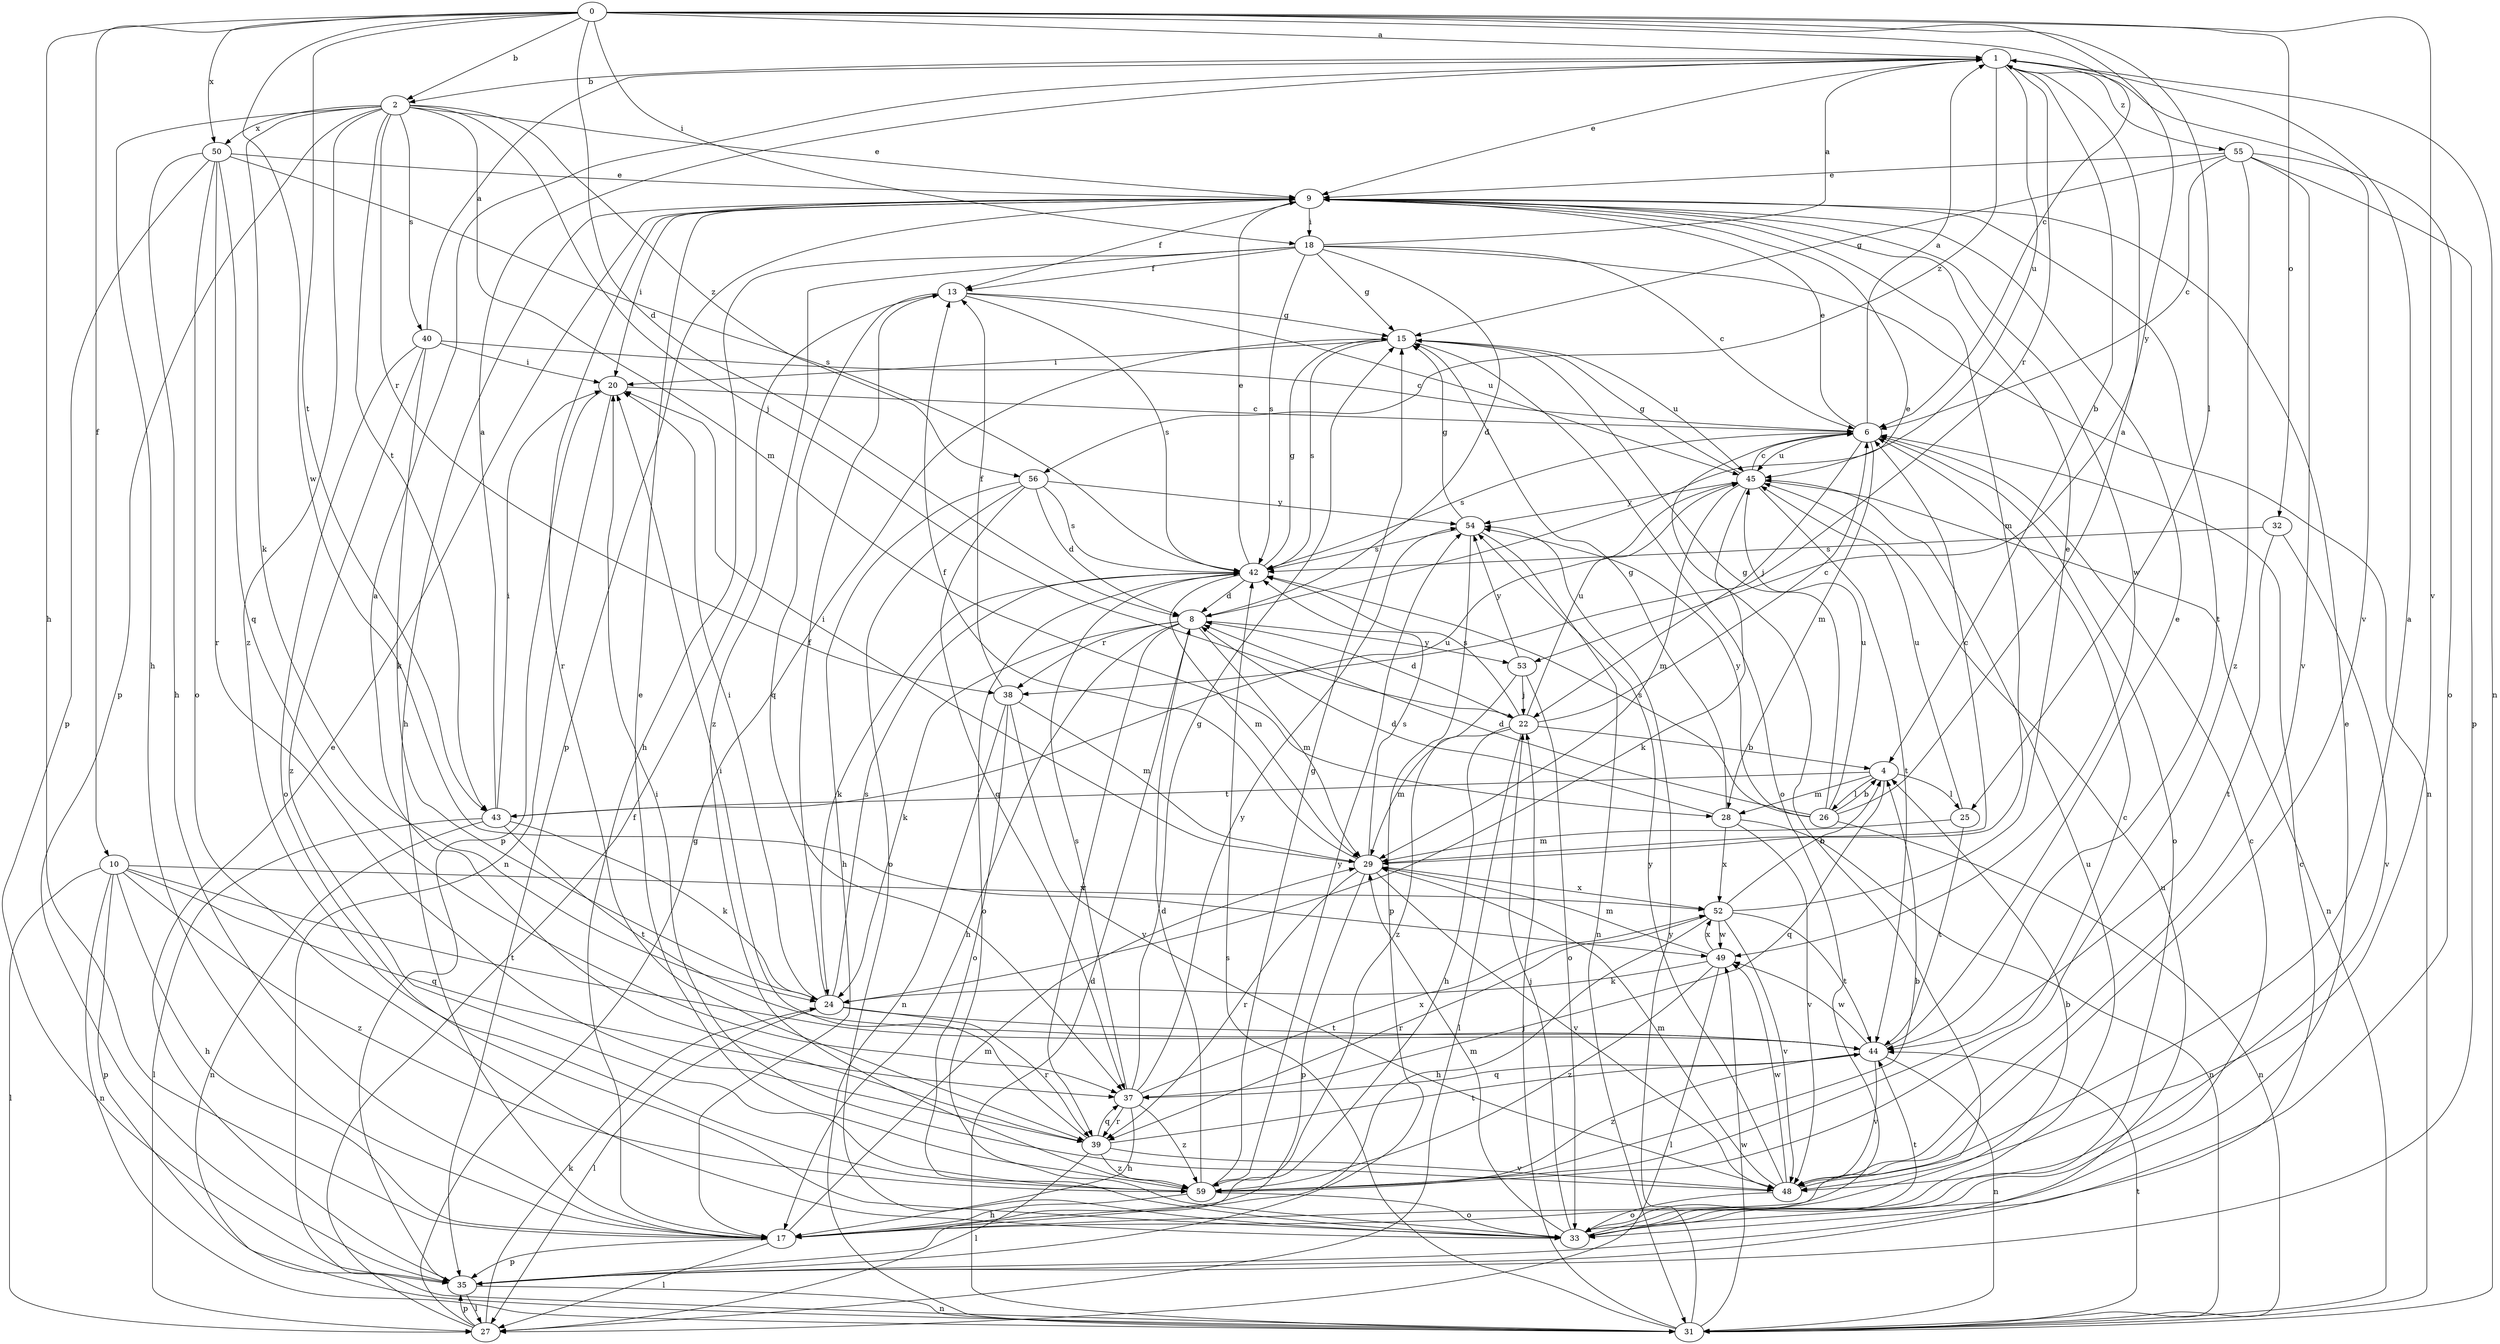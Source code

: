 strict digraph  {
0;
1;
2;
4;
6;
8;
9;
10;
13;
15;
17;
18;
20;
22;
24;
25;
26;
27;
28;
29;
31;
32;
33;
35;
37;
38;
39;
40;
42;
43;
44;
45;
48;
49;
50;
52;
53;
54;
55;
56;
59;
0 -> 1  [label=a];
0 -> 2  [label=b];
0 -> 6  [label=c];
0 -> 8  [label=d];
0 -> 10  [label=f];
0 -> 17  [label=h];
0 -> 18  [label=i];
0 -> 25  [label=l];
0 -> 32  [label=o];
0 -> 43  [label=t];
0 -> 48  [label=v];
0 -> 49  [label=w];
0 -> 50  [label=x];
0 -> 53  [label=y];
1 -> 2  [label=b];
1 -> 4  [label=b];
1 -> 9  [label=e];
1 -> 31  [label=n];
1 -> 38  [label=r];
1 -> 45  [label=u];
1 -> 48  [label=v];
1 -> 55  [label=z];
1 -> 56  [label=z];
2 -> 9  [label=e];
2 -> 17  [label=h];
2 -> 22  [label=j];
2 -> 24  [label=k];
2 -> 28  [label=m];
2 -> 35  [label=p];
2 -> 38  [label=r];
2 -> 40  [label=s];
2 -> 43  [label=t];
2 -> 50  [label=x];
2 -> 56  [label=z];
2 -> 59  [label=z];
4 -> 25  [label=l];
4 -> 26  [label=l];
4 -> 28  [label=m];
4 -> 37  [label=q];
4 -> 43  [label=t];
6 -> 1  [label=a];
6 -> 9  [label=e];
6 -> 22  [label=j];
6 -> 28  [label=m];
6 -> 33  [label=o];
6 -> 42  [label=s];
6 -> 45  [label=u];
8 -> 9  [label=e];
8 -> 17  [label=h];
8 -> 24  [label=k];
8 -> 29  [label=m];
8 -> 38  [label=r];
8 -> 39  [label=r];
8 -> 53  [label=y];
9 -> 13  [label=f];
9 -> 17  [label=h];
9 -> 18  [label=i];
9 -> 20  [label=i];
9 -> 29  [label=m];
9 -> 35  [label=p];
9 -> 39  [label=r];
9 -> 44  [label=t];
9 -> 49  [label=w];
10 -> 17  [label=h];
10 -> 27  [label=l];
10 -> 31  [label=n];
10 -> 35  [label=p];
10 -> 37  [label=q];
10 -> 44  [label=t];
10 -> 52  [label=x];
10 -> 59  [label=z];
13 -> 15  [label=g];
13 -> 37  [label=q];
13 -> 42  [label=s];
13 -> 45  [label=u];
15 -> 20  [label=i];
15 -> 33  [label=o];
15 -> 42  [label=s];
15 -> 45  [label=u];
17 -> 4  [label=b];
17 -> 6  [label=c];
17 -> 27  [label=l];
17 -> 29  [label=m];
17 -> 35  [label=p];
18 -> 1  [label=a];
18 -> 6  [label=c];
18 -> 8  [label=d];
18 -> 13  [label=f];
18 -> 15  [label=g];
18 -> 17  [label=h];
18 -> 31  [label=n];
18 -> 42  [label=s];
18 -> 59  [label=z];
20 -> 6  [label=c];
20 -> 31  [label=n];
20 -> 35  [label=p];
22 -> 4  [label=b];
22 -> 6  [label=c];
22 -> 8  [label=d];
22 -> 17  [label=h];
22 -> 27  [label=l];
22 -> 29  [label=m];
22 -> 42  [label=s];
22 -> 45  [label=u];
24 -> 13  [label=f];
24 -> 20  [label=i];
24 -> 27  [label=l];
24 -> 39  [label=r];
24 -> 42  [label=s];
24 -> 44  [label=t];
25 -> 29  [label=m];
25 -> 44  [label=t];
25 -> 45  [label=u];
26 -> 1  [label=a];
26 -> 4  [label=b];
26 -> 8  [label=d];
26 -> 15  [label=g];
26 -> 31  [label=n];
26 -> 42  [label=s];
26 -> 45  [label=u];
26 -> 54  [label=y];
27 -> 13  [label=f];
27 -> 15  [label=g];
27 -> 24  [label=k];
27 -> 35  [label=p];
28 -> 8  [label=d];
28 -> 15  [label=g];
28 -> 31  [label=n];
28 -> 48  [label=v];
28 -> 52  [label=x];
29 -> 6  [label=c];
29 -> 13  [label=f];
29 -> 20  [label=i];
29 -> 35  [label=p];
29 -> 39  [label=r];
29 -> 42  [label=s];
29 -> 48  [label=v];
29 -> 52  [label=x];
31 -> 8  [label=d];
31 -> 22  [label=j];
31 -> 42  [label=s];
31 -> 44  [label=t];
31 -> 49  [label=w];
31 -> 54  [label=y];
32 -> 42  [label=s];
32 -> 44  [label=t];
32 -> 48  [label=v];
33 -> 6  [label=c];
33 -> 9  [label=e];
33 -> 22  [label=j];
33 -> 29  [label=m];
33 -> 44  [label=t];
33 -> 45  [label=u];
35 -> 6  [label=c];
35 -> 9  [label=e];
35 -> 27  [label=l];
35 -> 31  [label=n];
35 -> 45  [label=u];
37 -> 15  [label=g];
37 -> 17  [label=h];
37 -> 39  [label=r];
37 -> 42  [label=s];
37 -> 52  [label=x];
37 -> 54  [label=y];
37 -> 59  [label=z];
38 -> 13  [label=f];
38 -> 29  [label=m];
38 -> 31  [label=n];
38 -> 33  [label=o];
38 -> 48  [label=v];
39 -> 1  [label=a];
39 -> 20  [label=i];
39 -> 27  [label=l];
39 -> 37  [label=q];
39 -> 44  [label=t];
39 -> 48  [label=v];
39 -> 59  [label=z];
40 -> 1  [label=a];
40 -> 6  [label=c];
40 -> 20  [label=i];
40 -> 24  [label=k];
40 -> 33  [label=o];
40 -> 59  [label=z];
42 -> 8  [label=d];
42 -> 9  [label=e];
42 -> 15  [label=g];
42 -> 24  [label=k];
42 -> 29  [label=m];
42 -> 33  [label=o];
43 -> 1  [label=a];
43 -> 20  [label=i];
43 -> 24  [label=k];
43 -> 27  [label=l];
43 -> 31  [label=n];
43 -> 44  [label=t];
43 -> 45  [label=u];
44 -> 9  [label=e];
44 -> 31  [label=n];
44 -> 37  [label=q];
44 -> 48  [label=v];
44 -> 49  [label=w];
44 -> 59  [label=z];
45 -> 6  [label=c];
45 -> 15  [label=g];
45 -> 24  [label=k];
45 -> 29  [label=m];
45 -> 31  [label=n];
45 -> 44  [label=t];
45 -> 54  [label=y];
48 -> 1  [label=a];
48 -> 20  [label=i];
48 -> 29  [label=m];
48 -> 33  [label=o];
48 -> 49  [label=w];
48 -> 54  [label=y];
49 -> 24  [label=k];
49 -> 27  [label=l];
49 -> 29  [label=m];
49 -> 52  [label=x];
49 -> 59  [label=z];
50 -> 9  [label=e];
50 -> 17  [label=h];
50 -> 33  [label=o];
50 -> 35  [label=p];
50 -> 37  [label=q];
50 -> 39  [label=r];
50 -> 42  [label=s];
52 -> 4  [label=b];
52 -> 9  [label=e];
52 -> 17  [label=h];
52 -> 39  [label=r];
52 -> 44  [label=t];
52 -> 48  [label=v];
52 -> 49  [label=w];
53 -> 22  [label=j];
53 -> 33  [label=o];
53 -> 54  [label=y];
53 -> 59  [label=z];
54 -> 15  [label=g];
54 -> 31  [label=n];
54 -> 35  [label=p];
54 -> 42  [label=s];
55 -> 6  [label=c];
55 -> 9  [label=e];
55 -> 15  [label=g];
55 -> 33  [label=o];
55 -> 35  [label=p];
55 -> 48  [label=v];
55 -> 59  [label=z];
56 -> 8  [label=d];
56 -> 17  [label=h];
56 -> 33  [label=o];
56 -> 37  [label=q];
56 -> 42  [label=s];
56 -> 54  [label=y];
59 -> 4  [label=b];
59 -> 6  [label=c];
59 -> 8  [label=d];
59 -> 9  [label=e];
59 -> 15  [label=g];
59 -> 17  [label=h];
59 -> 33  [label=o];
59 -> 54  [label=y];
}
